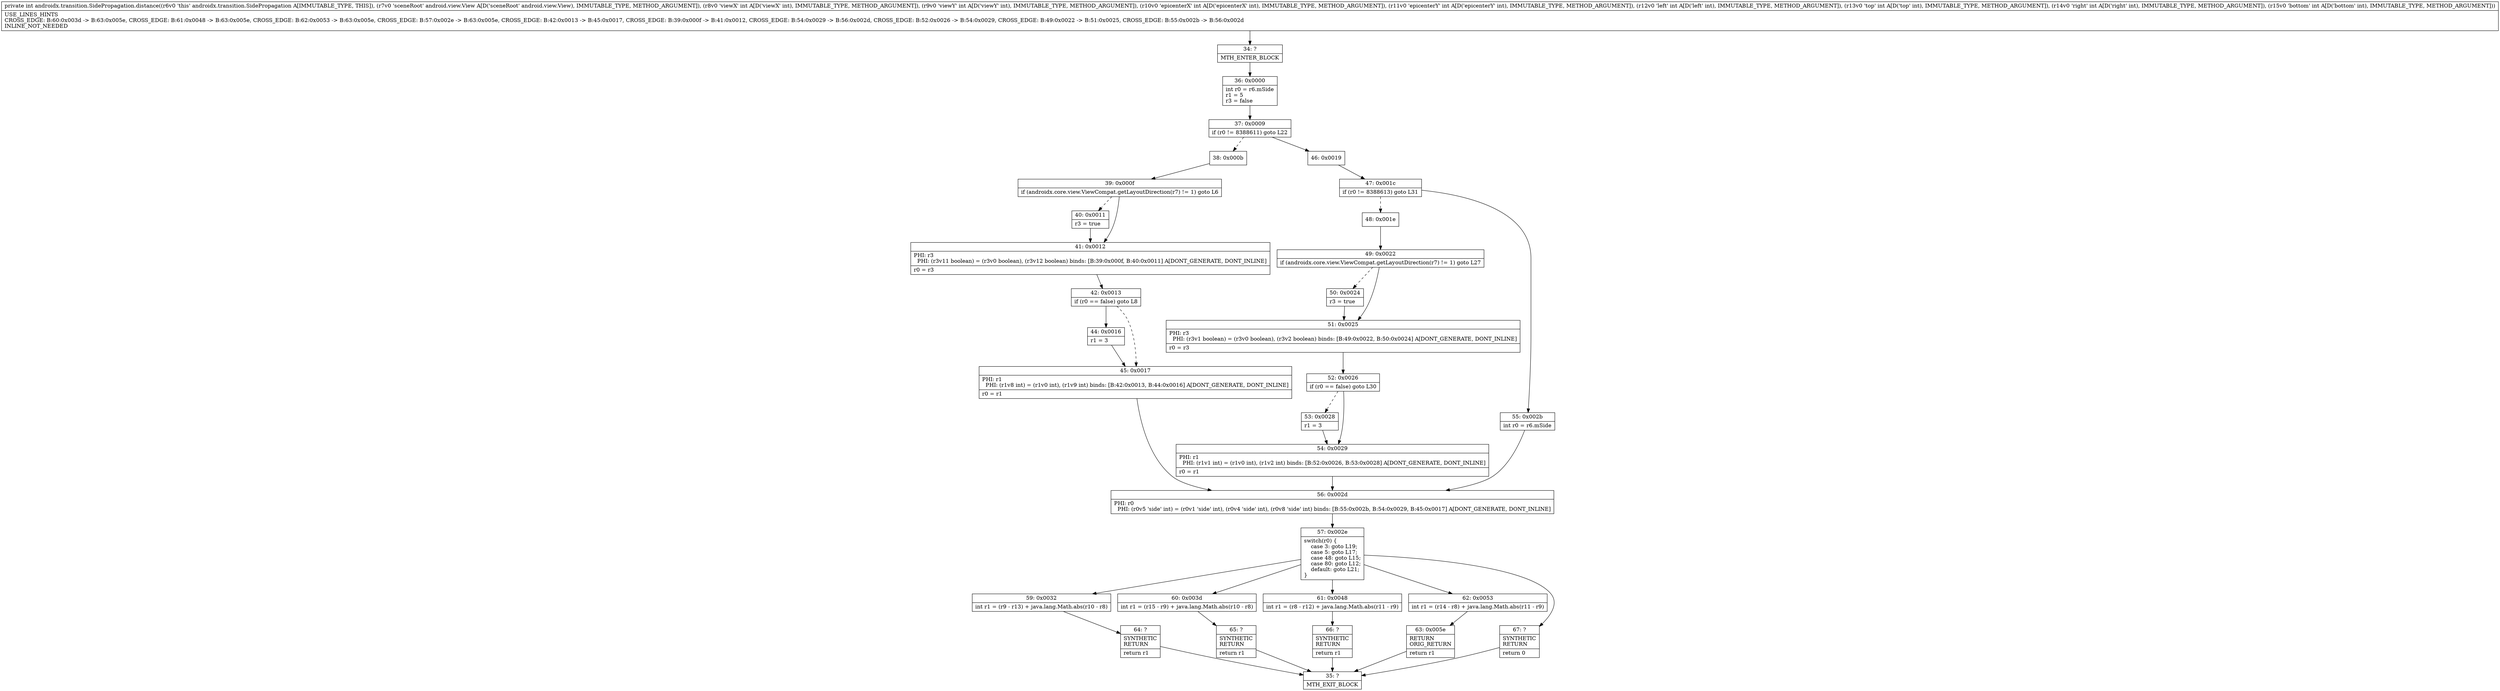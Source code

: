 digraph "CFG forandroidx.transition.SidePropagation.distance(Landroid\/view\/View;IIIIIIII)I" {
Node_34 [shape=record,label="{34\:\ ?|MTH_ENTER_BLOCK\l}"];
Node_36 [shape=record,label="{36\:\ 0x0000|int r0 = r6.mSide\lr1 = 5\lr3 = false\l}"];
Node_37 [shape=record,label="{37\:\ 0x0009|if (r0 != 8388611) goto L22\l}"];
Node_38 [shape=record,label="{38\:\ 0x000b}"];
Node_39 [shape=record,label="{39\:\ 0x000f|if (androidx.core.view.ViewCompat.getLayoutDirection(r7) != 1) goto L6\l}"];
Node_40 [shape=record,label="{40\:\ 0x0011|r3 = true\l}"];
Node_41 [shape=record,label="{41\:\ 0x0012|PHI: r3 \l  PHI: (r3v11 boolean) = (r3v0 boolean), (r3v12 boolean) binds: [B:39:0x000f, B:40:0x0011] A[DONT_GENERATE, DONT_INLINE]\l|r0 = r3\l}"];
Node_42 [shape=record,label="{42\:\ 0x0013|if (r0 == false) goto L8\l}"];
Node_44 [shape=record,label="{44\:\ 0x0016|r1 = 3\l}"];
Node_45 [shape=record,label="{45\:\ 0x0017|PHI: r1 \l  PHI: (r1v8 int) = (r1v0 int), (r1v9 int) binds: [B:42:0x0013, B:44:0x0016] A[DONT_GENERATE, DONT_INLINE]\l|r0 = r1\l}"];
Node_56 [shape=record,label="{56\:\ 0x002d|PHI: r0 \l  PHI: (r0v5 'side' int) = (r0v1 'side' int), (r0v4 'side' int), (r0v8 'side' int) binds: [B:55:0x002b, B:54:0x0029, B:45:0x0017] A[DONT_GENERATE, DONT_INLINE]\l}"];
Node_57 [shape=record,label="{57\:\ 0x002e|switch(r0) \{\l    case 3: goto L19;\l    case 5: goto L17;\l    case 48: goto L15;\l    case 80: goto L12;\l    default: goto L21;\l\}\l}"];
Node_59 [shape=record,label="{59\:\ 0x0032|int r1 = (r9 \- r13) + java.lang.Math.abs(r10 \- r8)\l}"];
Node_64 [shape=record,label="{64\:\ ?|SYNTHETIC\lRETURN\l|return r1\l}"];
Node_35 [shape=record,label="{35\:\ ?|MTH_EXIT_BLOCK\l}"];
Node_60 [shape=record,label="{60\:\ 0x003d|int r1 = (r15 \- r9) + java.lang.Math.abs(r10 \- r8)\l}"];
Node_65 [shape=record,label="{65\:\ ?|SYNTHETIC\lRETURN\l|return r1\l}"];
Node_61 [shape=record,label="{61\:\ 0x0048|int r1 = (r8 \- r12) + java.lang.Math.abs(r11 \- r9)\l}"];
Node_66 [shape=record,label="{66\:\ ?|SYNTHETIC\lRETURN\l|return r1\l}"];
Node_62 [shape=record,label="{62\:\ 0x0053|int r1 = (r14 \- r8) + java.lang.Math.abs(r11 \- r9)\l}"];
Node_63 [shape=record,label="{63\:\ 0x005e|RETURN\lORIG_RETURN\l|return r1\l}"];
Node_67 [shape=record,label="{67\:\ ?|SYNTHETIC\lRETURN\l|return 0\l}"];
Node_46 [shape=record,label="{46\:\ 0x0019}"];
Node_47 [shape=record,label="{47\:\ 0x001c|if (r0 != 8388613) goto L31\l}"];
Node_48 [shape=record,label="{48\:\ 0x001e}"];
Node_49 [shape=record,label="{49\:\ 0x0022|if (androidx.core.view.ViewCompat.getLayoutDirection(r7) != 1) goto L27\l}"];
Node_50 [shape=record,label="{50\:\ 0x0024|r3 = true\l}"];
Node_51 [shape=record,label="{51\:\ 0x0025|PHI: r3 \l  PHI: (r3v1 boolean) = (r3v0 boolean), (r3v2 boolean) binds: [B:49:0x0022, B:50:0x0024] A[DONT_GENERATE, DONT_INLINE]\l|r0 = r3\l}"];
Node_52 [shape=record,label="{52\:\ 0x0026|if (r0 == false) goto L30\l}"];
Node_53 [shape=record,label="{53\:\ 0x0028|r1 = 3\l}"];
Node_54 [shape=record,label="{54\:\ 0x0029|PHI: r1 \l  PHI: (r1v1 int) = (r1v0 int), (r1v2 int) binds: [B:52:0x0026, B:53:0x0028] A[DONT_GENERATE, DONT_INLINE]\l|r0 = r1\l}"];
Node_55 [shape=record,label="{55\:\ 0x002b|int r0 = r6.mSide\l}"];
MethodNode[shape=record,label="{private int androidx.transition.SidePropagation.distance((r6v0 'this' androidx.transition.SidePropagation A[IMMUTABLE_TYPE, THIS]), (r7v0 'sceneRoot' android.view.View A[D('sceneRoot' android.view.View), IMMUTABLE_TYPE, METHOD_ARGUMENT]), (r8v0 'viewX' int A[D('viewX' int), IMMUTABLE_TYPE, METHOD_ARGUMENT]), (r9v0 'viewY' int A[D('viewY' int), IMMUTABLE_TYPE, METHOD_ARGUMENT]), (r10v0 'epicenterX' int A[D('epicenterX' int), IMMUTABLE_TYPE, METHOD_ARGUMENT]), (r11v0 'epicenterY' int A[D('epicenterY' int), IMMUTABLE_TYPE, METHOD_ARGUMENT]), (r12v0 'left' int A[D('left' int), IMMUTABLE_TYPE, METHOD_ARGUMENT]), (r13v0 'top' int A[D('top' int), IMMUTABLE_TYPE, METHOD_ARGUMENT]), (r14v0 'right' int A[D('right' int), IMMUTABLE_TYPE, METHOD_ARGUMENT]), (r15v0 'bottom' int A[D('bottom' int), IMMUTABLE_TYPE, METHOD_ARGUMENT]))  | USE_LINES_HINTS\lCROSS_EDGE: B:60:0x003d \-\> B:63:0x005e, CROSS_EDGE: B:61:0x0048 \-\> B:63:0x005e, CROSS_EDGE: B:62:0x0053 \-\> B:63:0x005e, CROSS_EDGE: B:57:0x002e \-\> B:63:0x005e, CROSS_EDGE: B:42:0x0013 \-\> B:45:0x0017, CROSS_EDGE: B:39:0x000f \-\> B:41:0x0012, CROSS_EDGE: B:54:0x0029 \-\> B:56:0x002d, CROSS_EDGE: B:52:0x0026 \-\> B:54:0x0029, CROSS_EDGE: B:49:0x0022 \-\> B:51:0x0025, CROSS_EDGE: B:55:0x002b \-\> B:56:0x002d\lINLINE_NOT_NEEDED\l}"];
MethodNode -> Node_34;Node_34 -> Node_36;
Node_36 -> Node_37;
Node_37 -> Node_38[style=dashed];
Node_37 -> Node_46;
Node_38 -> Node_39;
Node_39 -> Node_40[style=dashed];
Node_39 -> Node_41;
Node_40 -> Node_41;
Node_41 -> Node_42;
Node_42 -> Node_44;
Node_42 -> Node_45[style=dashed];
Node_44 -> Node_45;
Node_45 -> Node_56;
Node_56 -> Node_57;
Node_57 -> Node_59;
Node_57 -> Node_60;
Node_57 -> Node_61;
Node_57 -> Node_62;
Node_57 -> Node_67;
Node_59 -> Node_64;
Node_64 -> Node_35;
Node_60 -> Node_65;
Node_65 -> Node_35;
Node_61 -> Node_66;
Node_66 -> Node_35;
Node_62 -> Node_63;
Node_63 -> Node_35;
Node_67 -> Node_35;
Node_46 -> Node_47;
Node_47 -> Node_48[style=dashed];
Node_47 -> Node_55;
Node_48 -> Node_49;
Node_49 -> Node_50[style=dashed];
Node_49 -> Node_51;
Node_50 -> Node_51;
Node_51 -> Node_52;
Node_52 -> Node_53[style=dashed];
Node_52 -> Node_54;
Node_53 -> Node_54;
Node_54 -> Node_56;
Node_55 -> Node_56;
}

